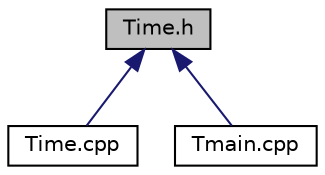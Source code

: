 digraph "Time.h"
{
  edge [fontname="Helvetica",fontsize="10",labelfontname="Helvetica",labelfontsize="10"];
  node [fontname="Helvetica",fontsize="10",shape=record];
  Node1 [label="Time.h",height=0.2,width=0.4,color="black", fillcolor="grey75", style="filled", fontcolor="black"];
  Node1 -> Node2 [dir="back",color="midnightblue",fontsize="10",style="solid"];
  Node2 [label="Time.cpp",height=0.2,width=0.4,color="black", fillcolor="white", style="filled",URL="$Time_8cpp.html"];
  Node1 -> Node3 [dir="back",color="midnightblue",fontsize="10",style="solid"];
  Node3 [label="Tmain.cpp",height=0.2,width=0.4,color="black", fillcolor="white", style="filled",URL="$Tmain_8cpp.html"];
}
